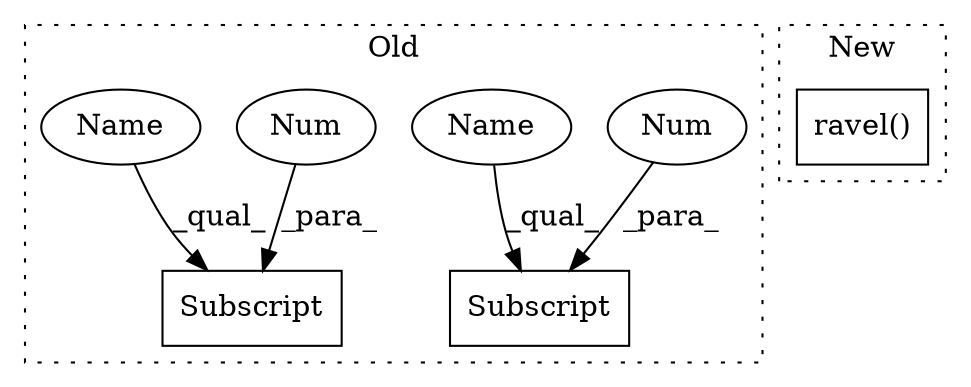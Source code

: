 digraph G {
subgraph cluster0 {
1 [label="Subscript" a="63" s="1427,0" l="7,0" shape="box"];
3 [label="Num" a="76" s="1432" l="1" shape="ellipse"];
4 [label="Subscript" a="63" s="1345,0" l="7,0" shape="box"];
5 [label="Num" a="76" s="1350" l="1" shape="ellipse"];
6 [label="Name" a="87" s="1345" l="4" shape="ellipse"];
7 [label="Name" a="87" s="1427" l="4" shape="ellipse"];
label = "Old";
style="dotted";
}
subgraph cluster1 {
2 [label="ravel()" a="75" s="1419" l="12" shape="box"];
label = "New";
style="dotted";
}
3 -> 1 [label="_para_"];
5 -> 4 [label="_para_"];
6 -> 4 [label="_qual_"];
7 -> 1 [label="_qual_"];
}